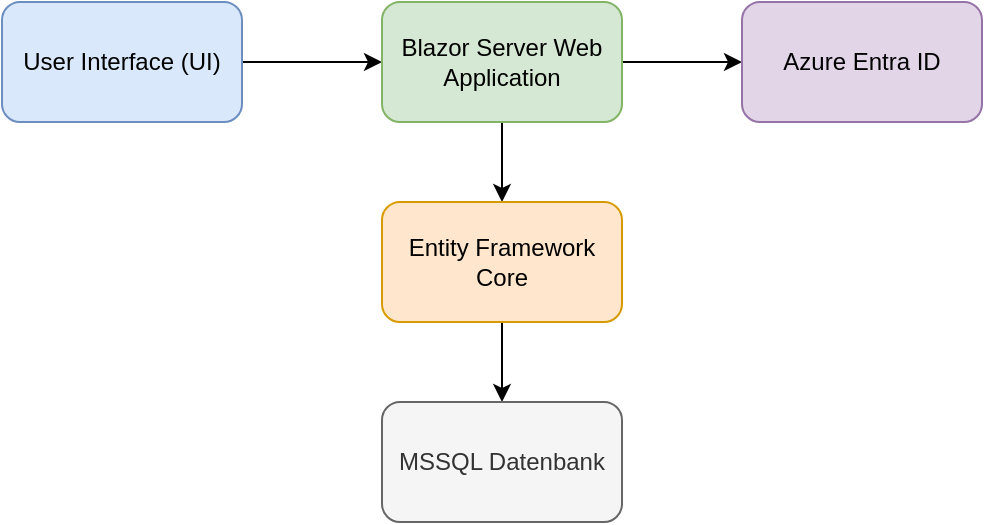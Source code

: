 <mxfile version="24.0.2" type="device">
  <diagram name="Seite-1" id="TFbZQizQeo02EwTn3NUY">
    <mxGraphModel dx="989" dy="603" grid="1" gridSize="10" guides="1" tooltips="1" connect="1" arrows="1" fold="1" page="1" pageScale="1" pageWidth="827" pageHeight="1169" math="0" shadow="0">
      <root>
        <mxCell id="0" />
        <mxCell id="1" parent="0" />
        <mxCell id="tbsx57Qxi4tM-9-SHryC-9" style="edgeStyle=orthogonalEdgeStyle;rounded=0;orthogonalLoop=1;jettySize=auto;html=1;entryX=0;entryY=0.5;entryDx=0;entryDy=0;" edge="1" parent="1" source="tbsx57Qxi4tM-9-SHryC-1" target="tbsx57Qxi4tM-9-SHryC-2">
          <mxGeometry relative="1" as="geometry" />
        </mxCell>
        <mxCell id="tbsx57Qxi4tM-9-SHryC-1" value="User Interface (UI)" style="rounded=1;whiteSpace=wrap;html=1;fillColor=#dae8fc;strokeColor=#6c8ebf;" vertex="1" parent="1">
          <mxGeometry x="150" y="340" width="120" height="60" as="geometry" />
        </mxCell>
        <mxCell id="tbsx57Qxi4tM-9-SHryC-6" style="edgeStyle=orthogonalEdgeStyle;rounded=0;orthogonalLoop=1;jettySize=auto;html=1;entryX=0.5;entryY=0;entryDx=0;entryDy=0;" edge="1" parent="1" source="tbsx57Qxi4tM-9-SHryC-2" target="tbsx57Qxi4tM-9-SHryC-4">
          <mxGeometry relative="1" as="geometry" />
        </mxCell>
        <mxCell id="tbsx57Qxi4tM-9-SHryC-8" style="edgeStyle=orthogonalEdgeStyle;rounded=0;orthogonalLoop=1;jettySize=auto;html=1;entryX=0;entryY=0.5;entryDx=0;entryDy=0;" edge="1" parent="1" source="tbsx57Qxi4tM-9-SHryC-2" target="tbsx57Qxi4tM-9-SHryC-3">
          <mxGeometry relative="1" as="geometry" />
        </mxCell>
        <mxCell id="tbsx57Qxi4tM-9-SHryC-2" value="Blazor Server Web Application" style="rounded=1;whiteSpace=wrap;html=1;fillColor=#d5e8d4;strokeColor=#82b366;" vertex="1" parent="1">
          <mxGeometry x="340" y="340" width="120" height="60" as="geometry" />
        </mxCell>
        <mxCell id="tbsx57Qxi4tM-9-SHryC-3" value="Azure Entra ID" style="rounded=1;whiteSpace=wrap;html=1;fillColor=#e1d5e7;strokeColor=#9673a6;" vertex="1" parent="1">
          <mxGeometry x="520" y="340" width="120" height="60" as="geometry" />
        </mxCell>
        <mxCell id="tbsx57Qxi4tM-9-SHryC-7" style="edgeStyle=orthogonalEdgeStyle;rounded=0;orthogonalLoop=1;jettySize=auto;html=1;entryX=0.5;entryY=0;entryDx=0;entryDy=0;" edge="1" parent="1" source="tbsx57Qxi4tM-9-SHryC-4" target="tbsx57Qxi4tM-9-SHryC-5">
          <mxGeometry relative="1" as="geometry" />
        </mxCell>
        <mxCell id="tbsx57Qxi4tM-9-SHryC-4" value="Entity Framework Core" style="rounded=1;whiteSpace=wrap;html=1;fillColor=#ffe6cc;strokeColor=#d79b00;" vertex="1" parent="1">
          <mxGeometry x="340" y="440" width="120" height="60" as="geometry" />
        </mxCell>
        <mxCell id="tbsx57Qxi4tM-9-SHryC-5" value="MSSQL Datenbank" style="rounded=1;whiteSpace=wrap;html=1;fillColor=#f5f5f5;fontColor=#333333;strokeColor=#666666;" vertex="1" parent="1">
          <mxGeometry x="340" y="540" width="120" height="60" as="geometry" />
        </mxCell>
      </root>
    </mxGraphModel>
  </diagram>
</mxfile>
